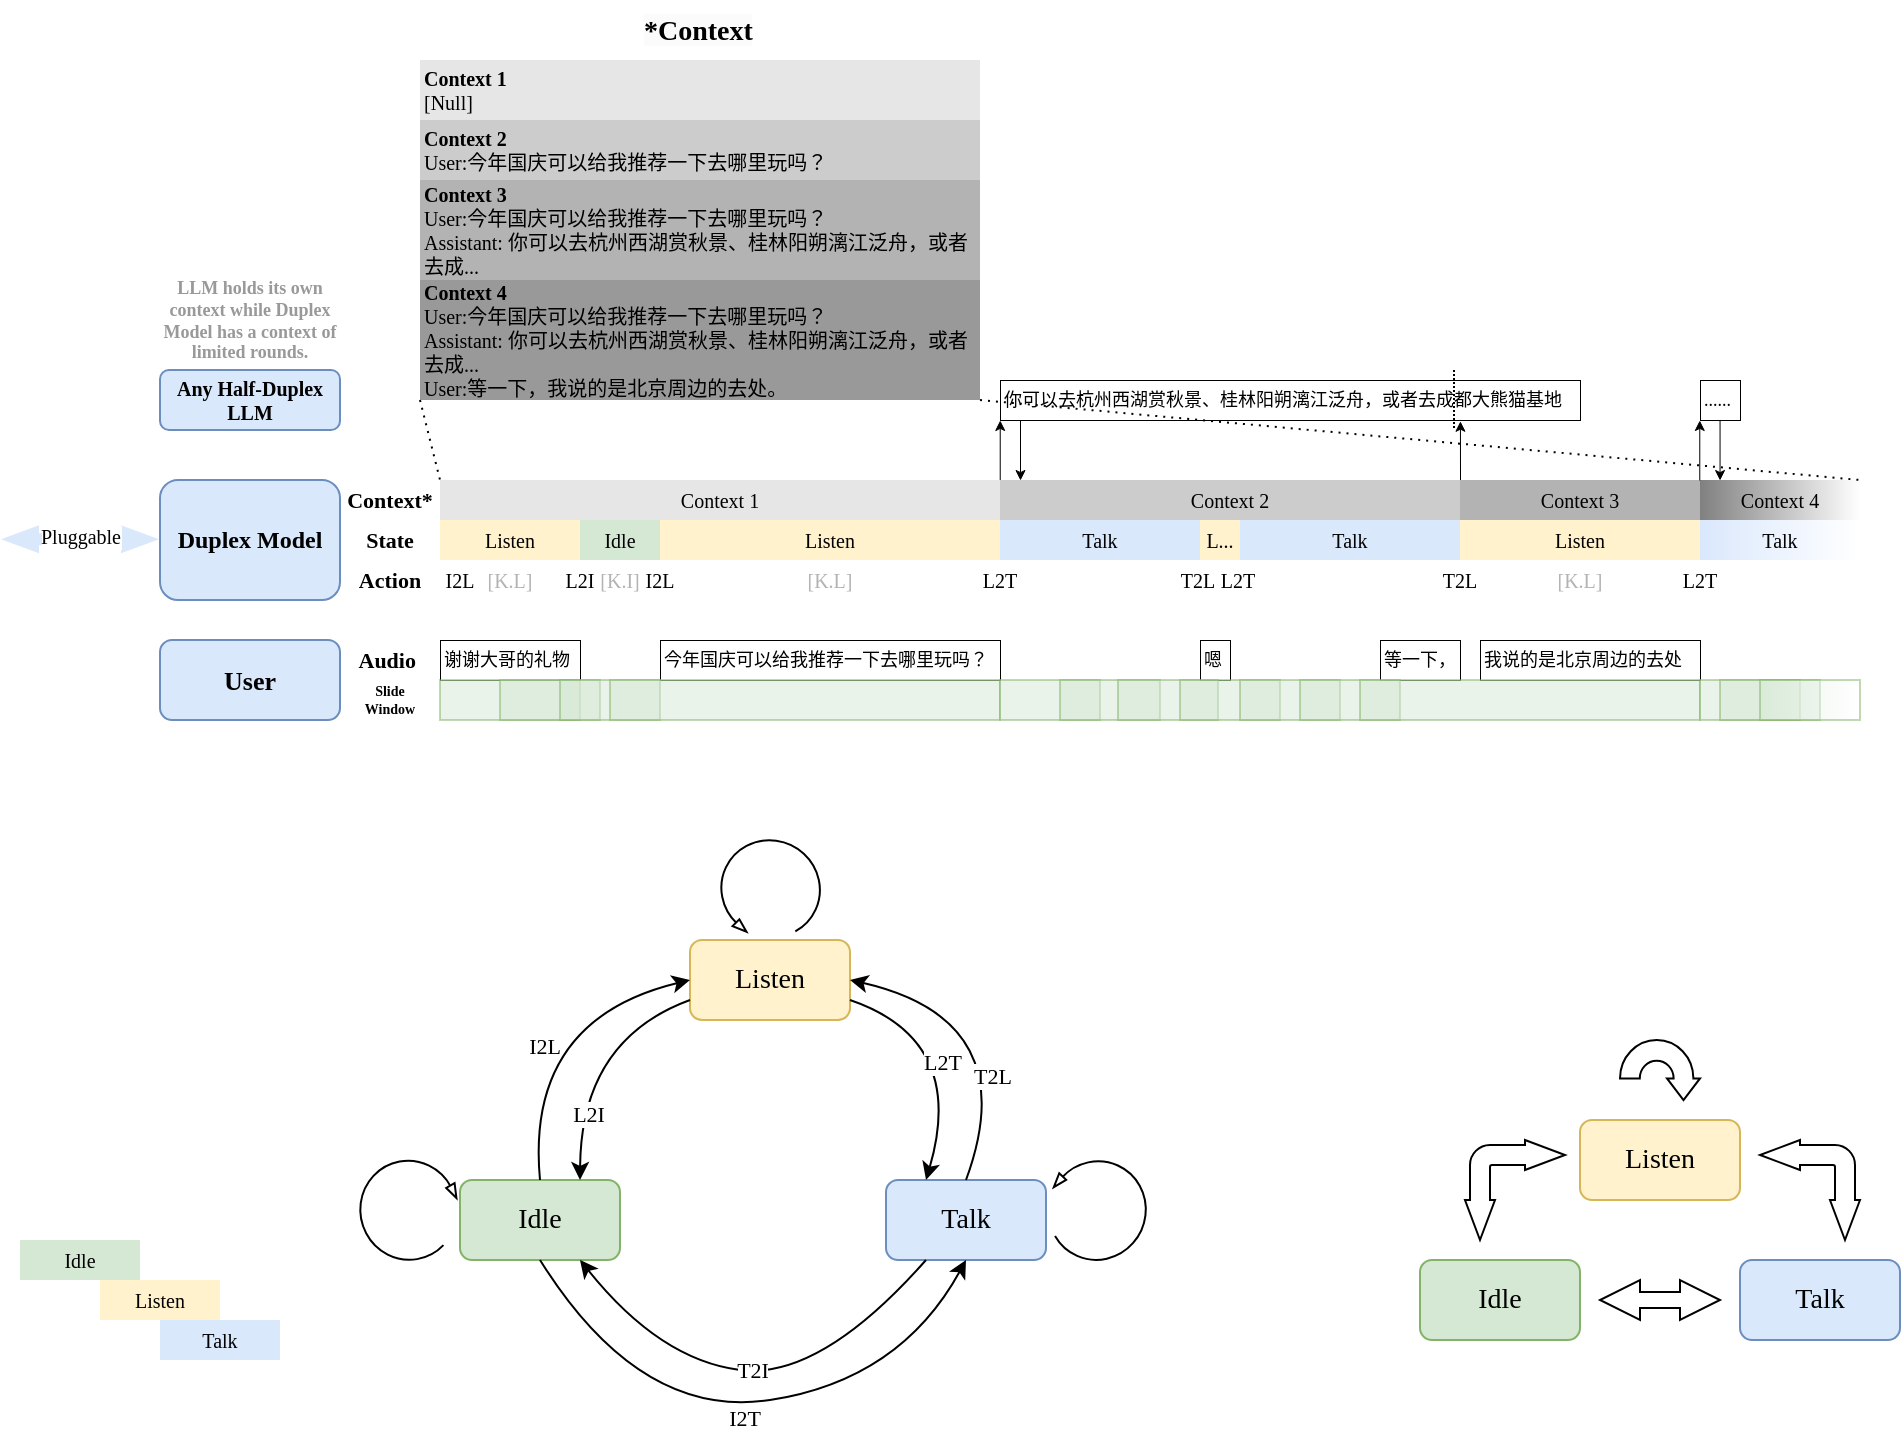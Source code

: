 <mxfile version="26.0.11">
  <diagram name="第 1 页" id="Wgpo2z5KQU_UvKr207dG">
    <mxGraphModel dx="1249" dy="901" grid="1" gridSize="10" guides="1" tooltips="1" connect="1" arrows="1" fold="1" page="1" pageScale="1" pageWidth="1169" pageHeight="827" math="0" shadow="0">
      <root>
        <mxCell id="0" />
        <mxCell id="1" parent="0" />
        <mxCell id="Il0opDdOFkqLLMlfTNy--44" value="" style="shape=flexArrow;endArrow=classic;startArrow=classic;html=1;rounded=0;fillColor=#dae8fc;strokeColor=none;align=center;arcSize=16;width=6;startWidth=7;endWidth=7;" parent="1" edge="1">
          <mxGeometry width="100" height="100" relative="1" as="geometry">
            <mxPoint y="349.68" as="sourcePoint" />
            <mxPoint x="80" y="349.68" as="targetPoint" />
          </mxGeometry>
        </mxCell>
        <mxCell id="Il0opDdOFkqLLMlfTNy--45" value="Pluggable" style="edgeLabel;html=1;align=center;verticalAlign=middle;resizable=0;points=[];fontSize=10;fontFamily=Times New Roman;spacing=0;" parent="Il0opDdOFkqLLMlfTNy--44" vertex="1" connectable="0">
          <mxGeometry relative="1" as="geometry">
            <mxPoint y="-2" as="offset" />
          </mxGeometry>
        </mxCell>
        <mxCell id="Il0opDdOFkqLLMlfTNy--1" value="&lt;font face=&quot;Times New Roman&quot;&gt;Any Half-Duplex LLM&lt;/font&gt;" style="rounded=1;whiteSpace=wrap;html=1;fontSize=10;fillColor=#dae8fc;strokeColor=#6c8ebf;fontStyle=1" parent="1" vertex="1">
          <mxGeometry x="80" y="265" width="90" height="30" as="geometry" />
        </mxCell>
        <mxCell id="Il0opDdOFkqLLMlfTNy--2" value="&lt;font face=&quot;Times New Roman&quot;&gt;Duplex Model&lt;/font&gt;" style="rounded=1;whiteSpace=wrap;html=1;fontSize=12;fillColor=#dae8fc;strokeColor=#6c8ebf;glass=0;shadow=0;comic=0;enumerate=0;fontStyle=1" parent="1" vertex="1">
          <mxGeometry x="80" y="320" width="90" height="60" as="geometry" />
        </mxCell>
        <mxCell id="Il0opDdOFkqLLMlfTNy--3" value="&lt;font face=&quot;Times New Roman&quot;&gt;User&lt;/font&gt;" style="rounded=1;whiteSpace=wrap;html=1;fontSize=13;fillColor=#dae8fc;strokeColor=#6c8ebf;fontStyle=1" parent="1" vertex="1">
          <mxGeometry x="80" y="400" width="90" height="40" as="geometry" />
        </mxCell>
        <mxCell id="Il0opDdOFkqLLMlfTNy--6" value="Idle" style="rounded=0;whiteSpace=wrap;html=1;strokeColor=none;fillColor=#d5e8d4;fontSize=10;fontFamily=Times New Roman;" parent="1" vertex="1">
          <mxGeometry x="290" y="340" width="40" height="20" as="geometry" />
        </mxCell>
        <mxCell id="Il0opDdOFkqLLMlfTNy--38" value="State" style="text;html=1;align=center;verticalAlign=middle;whiteSpace=wrap;rounded=0;fontSize=11;fontFamily=Times New Roman;fontStyle=1" parent="1" vertex="1">
          <mxGeometry x="180" y="340" width="30" height="20" as="geometry" />
        </mxCell>
        <mxCell id="Il0opDdOFkqLLMlfTNy--41" value="Idle" style="rounded=0;whiteSpace=wrap;html=1;strokeColor=none;fillColor=#d5e8d4;fontSize=10;fontFamily=Times New Roman;" parent="1" vertex="1">
          <mxGeometry x="10" y="700" width="60" height="20" as="geometry" />
        </mxCell>
        <mxCell id="Il0opDdOFkqLLMlfTNy--42" value="Listen" style="rounded=0;whiteSpace=wrap;html=1;strokeColor=none;fillColor=#fff2cc;fontSize=10;fontFamily=Times New Roman;" parent="1" vertex="1">
          <mxGeometry x="50" y="720" width="60" height="20" as="geometry" />
        </mxCell>
        <mxCell id="Il0opDdOFkqLLMlfTNy--43" value="Talk" style="rounded=0;whiteSpace=wrap;html=1;strokeColor=none;fillColor=#dae8fc;fontSize=10;fontFamily=Times New Roman;" parent="1" vertex="1">
          <mxGeometry x="80" y="740" width="60" height="20" as="geometry" />
        </mxCell>
        <mxCell id="Il0opDdOFkqLLMlfTNy--48" value="Context*" style="text;html=1;align=center;verticalAlign=middle;whiteSpace=wrap;rounded=0;fontSize=11;fontFamily=Times New Roman;fontStyle=1" parent="1" vertex="1">
          <mxGeometry x="170" y="320" width="50" height="20" as="geometry" />
        </mxCell>
        <mxCell id="0ZnC7ItmRe5CXQBOQ3J_-1" value="谢谢大哥的礼物" style="rounded=0;whiteSpace=wrap;html=1;fontSize=9;fontFamily=Times New Roman;align=left;strokeWidth=0.5;" vertex="1" parent="1">
          <mxGeometry x="220" y="400" width="70" height="20" as="geometry" />
        </mxCell>
        <mxCell id="0ZnC7ItmRe5CXQBOQ3J_-2" value="今年国庆可以给我推荐一下去哪里玩吗？" style="rounded=0;whiteSpace=wrap;html=1;fontSize=9;fontFamily=Times New Roman;align=left;strokeWidth=0.5;" vertex="1" parent="1">
          <mxGeometry x="330" y="400" width="170" height="20" as="geometry" />
        </mxCell>
        <mxCell id="0ZnC7ItmRe5CXQBOQ3J_-3" value="Listen" style="rounded=0;whiteSpace=wrap;html=1;strokeColor=none;fillColor=#fff2cc;fontSize=10;fontFamily=Times New Roman;" vertex="1" parent="1">
          <mxGeometry x="220" y="340" width="70" height="20" as="geometry" />
        </mxCell>
        <mxCell id="0ZnC7ItmRe5CXQBOQ3J_-5" value="Listen" style="rounded=0;whiteSpace=wrap;html=1;strokeColor=none;fillColor=#fff2cc;fontSize=10;fontFamily=Times New Roman;" vertex="1" parent="1">
          <mxGeometry x="330" y="340" width="170" height="20" as="geometry" />
        </mxCell>
        <mxCell id="0ZnC7ItmRe5CXQBOQ3J_-6" value="Talk" style="rounded=0;whiteSpace=wrap;html=1;strokeColor=none;fillColor=#dae8fc;fontSize=10;fontFamily=Times New Roman;" vertex="1" parent="1">
          <mxGeometry x="500" y="340" width="100" height="20" as="geometry" />
        </mxCell>
        <mxCell id="0ZnC7ItmRe5CXQBOQ3J_-7" value="" style="endArrow=classic;html=1;rounded=0;fontSize=9;strokeWidth=0.5;curved=0;endSize=4;startSize=4;" edge="1" parent="1">
          <mxGeometry width="50" height="50" relative="1" as="geometry">
            <mxPoint x="499.86" y="320" as="sourcePoint" />
            <mxPoint x="499.86" y="290" as="targetPoint" />
            <Array as="points" />
          </mxGeometry>
        </mxCell>
        <mxCell id="0ZnC7ItmRe5CXQBOQ3J_-8" value="嗯" style="rounded=0;whiteSpace=wrap;html=1;fontSize=9;fontFamily=Times New Roman;align=left;strokeWidth=0.5;" vertex="1" parent="1">
          <mxGeometry x="600" y="400" width="15" height="20" as="geometry" />
        </mxCell>
        <mxCell id="0ZnC7ItmRe5CXQBOQ3J_-9" value="L2I" style="text;html=1;align=center;verticalAlign=middle;whiteSpace=wrap;rounded=0;fontSize=10;fontFamily=Times New Roman;" vertex="1" parent="1">
          <mxGeometry x="280" y="360" width="20" height="20" as="geometry" />
        </mxCell>
        <mxCell id="0ZnC7ItmRe5CXQBOQ3J_-10" value="I2L" style="text;html=1;align=center;verticalAlign=middle;whiteSpace=wrap;rounded=0;fontSize=10;fontFamily=Times New Roman;" vertex="1" parent="1">
          <mxGeometry x="320" y="360" width="20" height="20" as="geometry" />
        </mxCell>
        <mxCell id="0ZnC7ItmRe5CXQBOQ3J_-11" value="L2T" style="text;html=1;align=center;verticalAlign=middle;whiteSpace=wrap;rounded=0;fontSize=10;fontFamily=Times New Roman;" vertex="1" parent="1">
          <mxGeometry x="490" y="360" width="20" height="20" as="geometry" />
        </mxCell>
        <mxCell id="0ZnC7ItmRe5CXQBOQ3J_-12" value="[K.L]" style="text;html=1;align=center;verticalAlign=middle;whiteSpace=wrap;rounded=0;fontSize=10;fontFamily=Times New Roman;fontColor=#B3B3B3;" vertex="1" parent="1">
          <mxGeometry x="245" y="360" width="20" height="20" as="geometry" />
        </mxCell>
        <mxCell id="0ZnC7ItmRe5CXQBOQ3J_-15" value="Action" style="text;html=1;align=center;verticalAlign=middle;whiteSpace=wrap;rounded=0;fontSize=11;fontFamily=Times New Roman;fontStyle=1" vertex="1" parent="1">
          <mxGeometry x="180" y="360" width="30" height="20" as="geometry" />
        </mxCell>
        <mxCell id="0ZnC7ItmRe5CXQBOQ3J_-17" value="[K.L]" style="text;html=1;align=center;verticalAlign=middle;whiteSpace=wrap;rounded=0;fontSize=10;fontFamily=Times New Roman;fontColor=#B3B3B3;" vertex="1" parent="1">
          <mxGeometry x="405" y="360" width="20" height="20" as="geometry" />
        </mxCell>
        <mxCell id="0ZnC7ItmRe5CXQBOQ3J_-19" value="[K.I]" style="text;html=1;align=center;verticalAlign=middle;whiteSpace=wrap;rounded=0;fontSize=10;fontFamily=Times New Roman;fontColor=#B3B3B3;" vertex="1" parent="1">
          <mxGeometry x="300" y="360" width="20" height="20" as="geometry" />
        </mxCell>
        <mxCell id="0ZnC7ItmRe5CXQBOQ3J_-25" value="你可以去杭州西湖赏秋景、桂林阳朔漓江泛舟，或者去成都大熊猫基地" style="rounded=0;whiteSpace=wrap;html=1;fontSize=9;fontFamily=Times New Roman;align=left;strokeWidth=0.5;" vertex="1" parent="1">
          <mxGeometry x="500" y="270" width="290" height="20" as="geometry" />
        </mxCell>
        <mxCell id="0ZnC7ItmRe5CXQBOQ3J_-26" value="我说的是北京周边的去处" style="rounded=0;whiteSpace=wrap;html=1;fontSize=9;fontFamily=Times New Roman;align=left;strokeWidth=0.5;" vertex="1" parent="1">
          <mxGeometry x="740" y="400" width="110" height="20" as="geometry" />
        </mxCell>
        <mxCell id="0ZnC7ItmRe5CXQBOQ3J_-27" value="等一下，" style="rounded=0;whiteSpace=wrap;html=1;fontSize=9;fontFamily=Times New Roman;align=left;strokeWidth=0.5;" vertex="1" parent="1">
          <mxGeometry x="690" y="400" width="40" height="20" as="geometry" />
        </mxCell>
        <mxCell id="0ZnC7ItmRe5CXQBOQ3J_-28" value="Listen" style="rounded=0;whiteSpace=wrap;html=1;strokeColor=none;fillColor=#fff2cc;fontSize=10;fontFamily=Times New Roman;" vertex="1" parent="1">
          <mxGeometry x="730" y="340" width="120" height="20" as="geometry" />
        </mxCell>
        <mxCell id="0ZnC7ItmRe5CXQBOQ3J_-29" value="" style="endArrow=classic;html=1;rounded=0;fontSize=9;strokeWidth=0.5;curved=0;endSize=4;startSize=4;entryX=0.793;entryY=1.019;entryDx=0;entryDy=0;entryPerimeter=0;" edge="1" parent="1" target="0ZnC7ItmRe5CXQBOQ3J_-25">
          <mxGeometry width="50" height="50" relative="1" as="geometry">
            <mxPoint x="730" y="320" as="sourcePoint" />
            <mxPoint x="730" y="300" as="targetPoint" />
            <Array as="points" />
          </mxGeometry>
        </mxCell>
        <mxCell id="0ZnC7ItmRe5CXQBOQ3J_-30" value="" style="shape=image;html=1;verticalAlign=top;verticalLabelPosition=bottom;labelBackgroundColor=#ffffff;imageAspect=0;aspect=fixed;image=https://cdn0.iconfinder.com/data/icons/phosphor-bold-vol-3-1/256/knife-duotone-128.png" vertex="1" parent="1">
          <mxGeometry x="720" y="250" width="20" height="20" as="geometry" />
        </mxCell>
        <mxCell id="0ZnC7ItmRe5CXQBOQ3J_-33" value="Context 1" style="rounded=0;whiteSpace=wrap;html=1;strokeColor=none;fillColor=#E6E6E6;fontSize=10;fontFamily=Times New Roman;" vertex="1" parent="1">
          <mxGeometry x="220" y="320" width="280" height="20" as="geometry" />
        </mxCell>
        <mxCell id="0ZnC7ItmRe5CXQBOQ3J_-34" value="Context 2" style="rounded=0;whiteSpace=wrap;html=1;strokeColor=none;fillColor=#CCCCCC;fontSize=10;fontFamily=Times New Roman;" vertex="1" parent="1">
          <mxGeometry x="500" y="320" width="230" height="20" as="geometry" />
        </mxCell>
        <mxCell id="0ZnC7ItmRe5CXQBOQ3J_-35" value="Context 3" style="rounded=0;whiteSpace=wrap;html=1;strokeColor=none;fillColor=#B3B3B3;fontSize=10;fontFamily=Times New Roman;" vertex="1" parent="1">
          <mxGeometry x="730" y="320" width="120" height="20" as="geometry" />
        </mxCell>
        <mxCell id="0ZnC7ItmRe5CXQBOQ3J_-36" value="Context 4" style="rounded=0;whiteSpace=wrap;html=1;strokeColor=none;fillColor=#808080;fontSize=10;fontFamily=Times New Roman;gradientColor=#FFFFFF;gradientDirection=east;" vertex="1" parent="1">
          <mxGeometry x="850" y="320" width="80" height="20" as="geometry" />
        </mxCell>
        <mxCell id="0ZnC7ItmRe5CXQBOQ3J_-37" value="T2L" style="text;html=1;align=center;verticalAlign=middle;whiteSpace=wrap;rounded=0;fontSize=10;fontFamily=Times New Roman;" vertex="1" parent="1">
          <mxGeometry x="720" y="360" width="20" height="20" as="geometry" />
        </mxCell>
        <mxCell id="0ZnC7ItmRe5CXQBOQ3J_-38" value="[K.L]" style="text;html=1;align=center;verticalAlign=middle;whiteSpace=wrap;rounded=0;fontSize=10;fontFamily=Times New Roman;fontColor=#B3B3B3;" vertex="1" parent="1">
          <mxGeometry x="780" y="360" width="20" height="20" as="geometry" />
        </mxCell>
        <mxCell id="0ZnC7ItmRe5CXQBOQ3J_-40" value="I2L" style="text;html=1;align=center;verticalAlign=middle;whiteSpace=wrap;rounded=0;fontSize=10;fontFamily=Times New Roman;" vertex="1" parent="1">
          <mxGeometry x="220" y="360" width="20" height="20" as="geometry" />
        </mxCell>
        <mxCell id="0ZnC7ItmRe5CXQBOQ3J_-44" value="......" style="rounded=0;whiteSpace=wrap;html=1;fontSize=9;fontFamily=Times New Roman;align=left;strokeWidth=0.5;" vertex="1" parent="1">
          <mxGeometry x="850" y="270" width="20" height="20" as="geometry" />
        </mxCell>
        <mxCell id="0ZnC7ItmRe5CXQBOQ3J_-45" value="Talk" style="rounded=0;whiteSpace=wrap;html=1;strokeColor=none;fillColor=#dae8fc;fontSize=10;fontFamily=Times New Roman;gradientColor=#FFFFFF;gradientDirection=east;" vertex="1" parent="1">
          <mxGeometry x="850" y="340" width="80" height="20" as="geometry" />
        </mxCell>
        <mxCell id="0ZnC7ItmRe5CXQBOQ3J_-46" value="L2T" style="text;html=1;align=center;verticalAlign=middle;whiteSpace=wrap;rounded=0;fontSize=10;fontFamily=Times New Roman;" vertex="1" parent="1">
          <mxGeometry x="840" y="360" width="20" height="20" as="geometry" />
        </mxCell>
        <mxCell id="0ZnC7ItmRe5CXQBOQ3J_-54" value="" style="group" vertex="1" connectable="0" parent="1">
          <mxGeometry x="210" y="80" width="280" height="200" as="geometry" />
        </mxCell>
        <mxCell id="0ZnC7ItmRe5CXQBOQ3J_-49" value="&lt;div style=&quot;text-align: center;&quot;&gt;&lt;b style=&quot;background-color: transparent; color: light-dark(rgb(0, 0, 0), rgb(255, 255, 255));&quot;&gt;Context 1&lt;/b&gt;&lt;/div&gt;&lt;div&gt;[Null]&lt;/div&gt;" style="rounded=0;whiteSpace=wrap;html=1;strokeColor=none;fillColor=#E6E6E6;fontSize=10;fontFamily=Times New Roman;align=left;verticalAlign=middle;" vertex="1" parent="0ZnC7ItmRe5CXQBOQ3J_-54">
          <mxGeometry y="30" width="280" height="30" as="geometry" />
        </mxCell>
        <mxCell id="0ZnC7ItmRe5CXQBOQ3J_-50" value="&lt;div style=&quot;&quot;&gt;&lt;b style=&quot;background-color: transparent; color: light-dark(rgb(0, 0, 0), rgb(255, 255, 255));&quot;&gt;Context 2&lt;/b&gt;&lt;/div&gt;&lt;div style=&quot;&quot;&gt;&lt;span style=&quot;background-color: transparent; color: light-dark(rgb(0, 0, 0), rgb(255, 255, 255));&quot;&gt;User:今年国庆可以给我推荐一下去哪里玩吗？&lt;/span&gt;&lt;/div&gt;" style="rounded=0;whiteSpace=wrap;html=1;strokeColor=none;fillColor=#CCCCCC;fontSize=10;fontFamily=Times New Roman;verticalAlign=middle;align=left;" vertex="1" parent="0ZnC7ItmRe5CXQBOQ3J_-54">
          <mxGeometry y="60" width="280" height="30" as="geometry" />
        </mxCell>
        <mxCell id="0ZnC7ItmRe5CXQBOQ3J_-51" value="&lt;div style=&quot;&quot;&gt;&lt;span style=&quot;background-color: transparent; color: light-dark(rgb(0, 0, 0), rgb(255, 255, 255));&quot;&gt;&lt;b&gt;Context 3&lt;/b&gt;&lt;/span&gt;&lt;/div&gt;&lt;div&gt;&lt;div style=&quot;&quot;&gt;&lt;span style=&quot;background-color: transparent; color: light-dark(rgb(0, 0, 0), rgb(255, 255, 255));&quot;&gt;User:今年国庆可以给我推荐一下去哪里玩吗？&lt;/span&gt;&lt;/div&gt;&lt;font&gt;&lt;span style=&quot;&quot;&gt;Assistant: 你可以去杭州西湖赏秋景、桂林阳朔漓江泛舟，或者去成...&lt;/span&gt;&lt;/font&gt;&lt;/div&gt;" style="rounded=0;whiteSpace=wrap;html=1;strokeColor=none;fillColor=#B3B3B3;fontSize=10;fontFamily=Times New Roman;verticalAlign=middle;align=left;" vertex="1" parent="0ZnC7ItmRe5CXQBOQ3J_-54">
          <mxGeometry y="90" width="280" height="50" as="geometry" />
        </mxCell>
        <mxCell id="0ZnC7ItmRe5CXQBOQ3J_-52" value="&lt;div style=&quot;&quot;&gt;&lt;span style=&quot;background-color: transparent; color: light-dark(rgb(0, 0, 0), rgb(255, 255, 255));&quot;&gt;&lt;b&gt;Context 4&lt;/b&gt;&lt;/span&gt;&lt;/div&gt;&lt;div&gt;&lt;font&gt;&lt;span style=&quot;&quot;&gt;User:今年国庆可以给我推荐一下去哪里玩吗？&lt;/span&gt;&lt;br style=&quot;&quot;&gt;&lt;span style=&quot;&quot;&gt;Assistant: 你可以去杭州西湖赏秋景、桂林阳朔漓江泛舟，或者去成...&lt;br&gt;&lt;/span&gt;&lt;font&gt;User:等一下，我说的是北京周边的去处。&lt;/font&gt;&lt;span style=&quot;&quot;&gt;&lt;/span&gt;&lt;/font&gt;&lt;/div&gt;" style="rounded=0;whiteSpace=wrap;html=1;strokeColor=none;fillColor=#999999;fontSize=10;fontFamily=Times New Roman;verticalAlign=middle;align=left;" vertex="1" parent="0ZnC7ItmRe5CXQBOQ3J_-54">
          <mxGeometry y="140" width="280" height="60" as="geometry" />
        </mxCell>
        <mxCell id="0ZnC7ItmRe5CXQBOQ3J_-53" value="&lt;b style=&quot;forced-color-adjust: none; color: rgb(0, 0, 0); font-family: Helvetica; font-size: 14px; font-style: normal; font-variant-ligatures: normal; font-variant-caps: normal; letter-spacing: normal; orphans: 2; text-align: center; text-indent: 0px; text-transform: none; widows: 2; word-spacing: 0px; -webkit-text-stroke-width: 0px; white-space: normal; background-color: rgb(251, 251, 251); text-decoration-thickness: initial; text-decoration-style: initial; text-decoration-color: initial;&quot;&gt;&lt;font face=&quot;Times New Roman&quot; style=&quot;forced-color-adjust: none;&quot;&gt;*Context&lt;/font&gt;&lt;/b&gt;" style="text;whiteSpace=wrap;html=1;" vertex="1" parent="0ZnC7ItmRe5CXQBOQ3J_-54">
          <mxGeometry x="110" width="60" height="30" as="geometry" />
        </mxCell>
        <mxCell id="0ZnC7ItmRe5CXQBOQ3J_-55" value="" style="endArrow=classic;html=1;rounded=0;fontSize=9;strokeWidth=0.5;curved=0;endSize=4;startSize=4;" edge="1" parent="1">
          <mxGeometry width="50" height="50" relative="1" as="geometry">
            <mxPoint x="510" y="290" as="sourcePoint" />
            <mxPoint x="510" y="320" as="targetPoint" />
            <Array as="points" />
          </mxGeometry>
        </mxCell>
        <mxCell id="0ZnC7ItmRe5CXQBOQ3J_-56" value="" style="endArrow=classic;html=1;rounded=0;fontSize=9;strokeWidth=0.5;curved=0;endSize=4;startSize=4;" edge="1" parent="1">
          <mxGeometry width="50" height="50" relative="1" as="geometry">
            <mxPoint x="849.64" y="320" as="sourcePoint" />
            <mxPoint x="849.64" y="290" as="targetPoint" />
            <Array as="points" />
          </mxGeometry>
        </mxCell>
        <mxCell id="0ZnC7ItmRe5CXQBOQ3J_-57" value="" style="endArrow=classic;html=1;rounded=0;fontSize=9;strokeWidth=0.5;curved=0;endSize=4;startSize=4;" edge="1" parent="1">
          <mxGeometry width="50" height="50" relative="1" as="geometry">
            <mxPoint x="859.78" y="290" as="sourcePoint" />
            <mxPoint x="859.78" y="320" as="targetPoint" />
            <Array as="points" />
          </mxGeometry>
        </mxCell>
        <mxCell id="0ZnC7ItmRe5CXQBOQ3J_-59" value="Listen" style="rounded=1;whiteSpace=wrap;html=1;fillColor=#fff2cc;strokeColor=#d6b656;fontSize=14;fontFamily=Times New Roman;" vertex="1" parent="1">
          <mxGeometry x="345" y="550" width="80" height="40" as="geometry" />
        </mxCell>
        <mxCell id="0ZnC7ItmRe5CXQBOQ3J_-60" value="Idle" style="rounded=1;whiteSpace=wrap;html=1;fillColor=#d5e8d4;strokeColor=#82b366;fontSize=14;fontFamily=Times New Roman;" vertex="1" parent="1">
          <mxGeometry x="230" y="670" width="80" height="40" as="geometry" />
        </mxCell>
        <mxCell id="0ZnC7ItmRe5CXQBOQ3J_-61" value="Talk" style="rounded=1;whiteSpace=wrap;html=1;fillColor=#dae8fc;strokeColor=#6c8ebf;fontSize=14;fontFamily=Times New Roman;" vertex="1" parent="1">
          <mxGeometry x="443" y="670" width="80" height="40" as="geometry" />
        </mxCell>
        <mxCell id="0ZnC7ItmRe5CXQBOQ3J_-62" value="" style="curved=1;endArrow=classic;html=1;rounded=0;exitX=0.5;exitY=0;exitDx=0;exitDy=0;entryX=0;entryY=0.5;entryDx=0;entryDy=0;" edge="1" parent="1" source="0ZnC7ItmRe5CXQBOQ3J_-60" target="0ZnC7ItmRe5CXQBOQ3J_-59">
          <mxGeometry width="50" height="50" relative="1" as="geometry">
            <mxPoint x="245" y="640" as="sourcePoint" />
            <mxPoint x="305" y="570" as="targetPoint" />
            <Array as="points">
              <mxPoint x="262.5" y="590" />
            </Array>
          </mxGeometry>
        </mxCell>
        <mxCell id="0ZnC7ItmRe5CXQBOQ3J_-68" value="I2L" style="edgeLabel;html=1;align=center;verticalAlign=middle;resizable=0;points=[];fontFamily=Times New Roman;" vertex="1" connectable="0" parent="0ZnC7ItmRe5CXQBOQ3J_-62">
          <mxGeometry x="-0.197" y="-8" relative="1" as="geometry">
            <mxPoint as="offset" />
          </mxGeometry>
        </mxCell>
        <mxCell id="0ZnC7ItmRe5CXQBOQ3J_-63" value="" style="curved=1;endArrow=classic;html=1;rounded=0;exitX=0.5;exitY=0;exitDx=0;exitDy=0;entryX=1;entryY=0.5;entryDx=0;entryDy=0;" edge="1" parent="1" source="0ZnC7ItmRe5CXQBOQ3J_-61" target="0ZnC7ItmRe5CXQBOQ3J_-59">
          <mxGeometry width="50" height="50" relative="1" as="geometry">
            <mxPoint x="435" y="590" as="sourcePoint" />
            <mxPoint x="405" y="570" as="targetPoint" />
            <Array as="points">
              <mxPoint x="512.5" y="590" />
            </Array>
          </mxGeometry>
        </mxCell>
        <mxCell id="0ZnC7ItmRe5CXQBOQ3J_-71" value="T2L" style="edgeLabel;html=1;align=center;verticalAlign=middle;resizable=0;points=[];fontFamily=Times New Roman;" vertex="1" connectable="0" parent="0ZnC7ItmRe5CXQBOQ3J_-63">
          <mxGeometry x="-0.386" y="6" relative="1" as="geometry">
            <mxPoint as="offset" />
          </mxGeometry>
        </mxCell>
        <mxCell id="0ZnC7ItmRe5CXQBOQ3J_-64" value="" style="curved=1;endArrow=classic;html=1;rounded=0;exitX=0;exitY=0.75;exitDx=0;exitDy=0;flowAnimation=0;entryX=0.75;entryY=0;entryDx=0;entryDy=0;" edge="1" parent="1" source="0ZnC7ItmRe5CXQBOQ3J_-59" target="0ZnC7ItmRe5CXQBOQ3J_-60">
          <mxGeometry width="50" height="50" relative="1" as="geometry">
            <mxPoint x="335" y="580" as="sourcePoint" />
            <mxPoint x="275" y="670" as="targetPoint" />
            <Array as="points">
              <mxPoint x="290.5" y="600" />
            </Array>
          </mxGeometry>
        </mxCell>
        <mxCell id="0ZnC7ItmRe5CXQBOQ3J_-69" value="L2I" style="edgeLabel;html=1;align=center;verticalAlign=middle;resizable=0;points=[];fontFamily=Times New Roman;" vertex="1" connectable="0" parent="0ZnC7ItmRe5CXQBOQ3J_-64">
          <mxGeometry x="0.475" y="4" relative="1" as="geometry">
            <mxPoint as="offset" />
          </mxGeometry>
        </mxCell>
        <mxCell id="0ZnC7ItmRe5CXQBOQ3J_-65" value="" style="curved=1;endArrow=classic;html=1;rounded=0;entryX=0.25;entryY=0;entryDx=0;entryDy=0;exitX=1;exitY=0.75;exitDx=0;exitDy=0;" edge="1" parent="1" source="0ZnC7ItmRe5CXQBOQ3J_-59" target="0ZnC7ItmRe5CXQBOQ3J_-61">
          <mxGeometry width="50" height="50" relative="1" as="geometry">
            <mxPoint x="405" y="580" as="sourcePoint" />
            <mxPoint x="480" y="680" as="targetPoint" />
            <Array as="points">
              <mxPoint x="483.5" y="600" />
            </Array>
          </mxGeometry>
        </mxCell>
        <mxCell id="0ZnC7ItmRe5CXQBOQ3J_-70" value="L2T" style="edgeLabel;html=1;align=center;verticalAlign=middle;resizable=0;points=[];fontFamily=Times New Roman;" vertex="1" connectable="0" parent="0ZnC7ItmRe5CXQBOQ3J_-65">
          <mxGeometry x="0.123" y="-9" relative="1" as="geometry">
            <mxPoint as="offset" />
          </mxGeometry>
        </mxCell>
        <mxCell id="0ZnC7ItmRe5CXQBOQ3J_-66" value="" style="curved=1;endArrow=classic;html=1;rounded=0;entryX=0.5;entryY=1;entryDx=0;entryDy=0;exitX=0.5;exitY=1;exitDx=0;exitDy=0;" edge="1" parent="1" source="0ZnC7ItmRe5CXQBOQ3J_-60" target="0ZnC7ItmRe5CXQBOQ3J_-61">
          <mxGeometry width="50" height="50" relative="1" as="geometry">
            <mxPoint x="295" y="780" as="sourcePoint" />
            <mxPoint x="345" y="730" as="targetPoint" />
            <Array as="points">
              <mxPoint x="320" y="790" />
              <mxPoint x="450" y="770" />
            </Array>
          </mxGeometry>
        </mxCell>
        <mxCell id="0ZnC7ItmRe5CXQBOQ3J_-73" value="I2T" style="edgeLabel;html=1;align=center;verticalAlign=middle;resizable=0;points=[];fontFamily=Times New Roman;" vertex="1" connectable="0" parent="0ZnC7ItmRe5CXQBOQ3J_-66">
          <mxGeometry x="-0.167" y="2" relative="1" as="geometry">
            <mxPoint x="24" y="5" as="offset" />
          </mxGeometry>
        </mxCell>
        <mxCell id="0ZnC7ItmRe5CXQBOQ3J_-67" value="" style="curved=1;endArrow=classic;html=1;rounded=0;entryX=0.75;entryY=1;entryDx=0;entryDy=0;exitX=0.25;exitY=1;exitDx=0;exitDy=0;" edge="1" parent="1" source="0ZnC7ItmRe5CXQBOQ3J_-61" target="0ZnC7ItmRe5CXQBOQ3J_-60">
          <mxGeometry width="50" height="50" relative="1" as="geometry">
            <mxPoint x="500" y="720" as="sourcePoint" />
            <mxPoint x="260" y="720" as="targetPoint" />
            <Array as="points">
              <mxPoint x="410" y="770" />
              <mxPoint x="330" y="760" />
            </Array>
          </mxGeometry>
        </mxCell>
        <mxCell id="0ZnC7ItmRe5CXQBOQ3J_-72" value="T2I" style="edgeLabel;html=1;align=center;verticalAlign=middle;resizable=0;points=[];fontFamily=Times New Roman;" vertex="1" connectable="0" parent="0ZnC7ItmRe5CXQBOQ3J_-67">
          <mxGeometry x="0.022" y="-1" relative="1" as="geometry">
            <mxPoint as="offset" />
          </mxGeometry>
        </mxCell>
        <mxCell id="0ZnC7ItmRe5CXQBOQ3J_-81" value="Listen" style="rounded=1;whiteSpace=wrap;html=1;fillColor=#fff2cc;strokeColor=#d6b656;fontSize=14;fontFamily=Times New Roman;" vertex="1" parent="1">
          <mxGeometry x="790" y="640" width="80" height="40" as="geometry" />
        </mxCell>
        <mxCell id="0ZnC7ItmRe5CXQBOQ3J_-82" value="Idle" style="rounded=1;whiteSpace=wrap;html=1;fillColor=#d5e8d4;strokeColor=#82b366;fontSize=14;fontFamily=Times New Roman;" vertex="1" parent="1">
          <mxGeometry x="710" y="710" width="80" height="40" as="geometry" />
        </mxCell>
        <mxCell id="0ZnC7ItmRe5CXQBOQ3J_-83" value="Talk" style="rounded=1;whiteSpace=wrap;html=1;fillColor=#dae8fc;strokeColor=#6c8ebf;fontSize=14;fontFamily=Times New Roman;" vertex="1" parent="1">
          <mxGeometry x="870" y="710" width="80" height="40" as="geometry" />
        </mxCell>
        <mxCell id="0ZnC7ItmRe5CXQBOQ3J_-99" value="" style="html=1;shadow=0;dashed=0;align=center;verticalAlign=middle;shape=mxgraph.arrows2.bendDoubleArrow;dy=5;dx=20;arrowHead=15;rounded=1;" vertex="1" parent="1">
          <mxGeometry x="732.5" y="650" width="50" height="50" as="geometry" />
        </mxCell>
        <mxCell id="0ZnC7ItmRe5CXQBOQ3J_-101" value="" style="html=1;shadow=0;dashed=0;align=center;verticalAlign=middle;shape=mxgraph.arrows2.bendDoubleArrow;dy=5;dx=20;arrowHead=15;rounded=1;direction=south;" vertex="1" parent="1">
          <mxGeometry x="880" y="650" width="50" height="50" as="geometry" />
        </mxCell>
        <mxCell id="0ZnC7ItmRe5CXQBOQ3J_-102" value="" style="html=1;shadow=0;dashed=0;align=center;verticalAlign=middle;shape=mxgraph.arrows2.twoWayArrow;dy=0.6;dx=20;" vertex="1" parent="1">
          <mxGeometry x="800" y="720" width="60" height="20" as="geometry" />
        </mxCell>
        <mxCell id="0ZnC7ItmRe5CXQBOQ3J_-105" value="" style="shape=mxgraph.arrows.circular_arrow;html=1;verticalLabelPosition=bottom;verticalAlign=top;strokeWidth=1;strokeColor=#000000;" vertex="1" parent="1">
          <mxGeometry x="810" y="600" width="40" height="30" as="geometry" />
        </mxCell>
        <mxCell id="0ZnC7ItmRe5CXQBOQ3J_-107" value="Audio&amp;nbsp;" style="text;html=1;align=center;verticalAlign=middle;whiteSpace=wrap;rounded=0;fontSize=11;fontFamily=Times New Roman;fontStyle=1" vertex="1" parent="1">
          <mxGeometry x="180" y="400" width="30" height="20" as="geometry" />
        </mxCell>
        <mxCell id="0ZnC7ItmRe5CXQBOQ3J_-108" value="Slide Window" style="text;html=1;align=center;verticalAlign=middle;whiteSpace=wrap;rounded=0;fontSize=7;fontFamily=Times New Roman;fontStyle=1" vertex="1" parent="1">
          <mxGeometry x="180" y="420" width="30" height="20" as="geometry" />
        </mxCell>
        <mxCell id="0ZnC7ItmRe5CXQBOQ3J_-110" value="" style="rounded=0;whiteSpace=wrap;html=1;fillColor=#d5e8d4;strokeColor=#82b366;opacity=50;" vertex="1" parent="1">
          <mxGeometry x="220" y="420" width="70" height="20" as="geometry" />
        </mxCell>
        <mxCell id="0ZnC7ItmRe5CXQBOQ3J_-111" value="" style="rounded=0;whiteSpace=wrap;html=1;fillColor=#d5e8d4;strokeColor=#82b366;opacity=50;" vertex="1" parent="1">
          <mxGeometry x="250" y="420" width="50" height="20" as="geometry" />
        </mxCell>
        <mxCell id="0ZnC7ItmRe5CXQBOQ3J_-115" value="" style="rounded=0;whiteSpace=wrap;html=1;fillColor=#d5e8d4;strokeColor=#82b366;opacity=50;" vertex="1" parent="1">
          <mxGeometry x="280" y="420" width="50" height="20" as="geometry" />
        </mxCell>
        <mxCell id="0ZnC7ItmRe5CXQBOQ3J_-116" value="" style="rounded=0;whiteSpace=wrap;html=1;fillColor=#d5e8d4;strokeColor=#82b366;opacity=50;" vertex="1" parent="1">
          <mxGeometry x="305" y="420" width="195" height="20" as="geometry" />
        </mxCell>
        <mxCell id="0ZnC7ItmRe5CXQBOQ3J_-118" value="" style="rounded=0;whiteSpace=wrap;html=1;fillColor=#d5e8d4;strokeColor=#82b366;opacity=50;" vertex="1" parent="1">
          <mxGeometry x="500" y="420" width="50" height="20" as="geometry" />
        </mxCell>
        <mxCell id="0ZnC7ItmRe5CXQBOQ3J_-119" value="" style="rounded=0;whiteSpace=wrap;html=1;fillColor=#d5e8d4;strokeColor=#82b366;opacity=50;" vertex="1" parent="1">
          <mxGeometry x="530" y="420" width="50" height="20" as="geometry" />
        </mxCell>
        <mxCell id="0ZnC7ItmRe5CXQBOQ3J_-120" value="" style="rounded=0;whiteSpace=wrap;html=1;fillColor=#d5e8d4;strokeColor=#82b366;opacity=50;" vertex="1" parent="1">
          <mxGeometry x="559" y="420" width="50" height="20" as="geometry" />
        </mxCell>
        <mxCell id="0ZnC7ItmRe5CXQBOQ3J_-121" value="" style="rounded=0;whiteSpace=wrap;html=1;fillColor=#d5e8d4;strokeColor=#82b366;opacity=50;" vertex="1" parent="1">
          <mxGeometry x="590" y="420" width="50" height="20" as="geometry" />
        </mxCell>
        <mxCell id="0ZnC7ItmRe5CXQBOQ3J_-122" value="" style="rounded=0;whiteSpace=wrap;html=1;fillColor=#d5e8d4;strokeColor=#82b366;opacity=50;" vertex="1" parent="1">
          <mxGeometry x="620" y="420" width="50" height="20" as="geometry" />
        </mxCell>
        <mxCell id="0ZnC7ItmRe5CXQBOQ3J_-123" value="" style="rounded=0;whiteSpace=wrap;html=1;fillColor=#d5e8d4;strokeColor=#82b366;opacity=50;" vertex="1" parent="1">
          <mxGeometry x="650" y="420" width="50" height="20" as="geometry" />
        </mxCell>
        <mxCell id="0ZnC7ItmRe5CXQBOQ3J_-124" value="" style="rounded=0;whiteSpace=wrap;html=1;fillColor=#d5e8d4;strokeColor=#82b366;opacity=50;" vertex="1" parent="1">
          <mxGeometry x="680" y="420" width="170" height="20" as="geometry" />
        </mxCell>
        <mxCell id="0ZnC7ItmRe5CXQBOQ3J_-125" value="" style="rounded=0;whiteSpace=wrap;html=1;fillColor=#d5e8d4;strokeColor=#82b366;opacity=50;" vertex="1" parent="1">
          <mxGeometry x="850" y="420" width="50" height="20" as="geometry" />
        </mxCell>
        <mxCell id="0ZnC7ItmRe5CXQBOQ3J_-126" value="" style="rounded=0;whiteSpace=wrap;html=1;fillColor=#d5e8d4;strokeColor=#82b366;opacity=50;" vertex="1" parent="1">
          <mxGeometry x="860" y="420" width="50" height="20" as="geometry" />
        </mxCell>
        <mxCell id="0ZnC7ItmRe5CXQBOQ3J_-127" value="" style="rounded=0;whiteSpace=wrap;html=1;fillColor=#d5e8d4;strokeColor=#82b366;opacity=50;gradientDirection=east;gradientColor=#FFFFFF;" vertex="1" parent="1">
          <mxGeometry x="880" y="420" width="50" height="20" as="geometry" />
        </mxCell>
        <mxCell id="0ZnC7ItmRe5CXQBOQ3J_-128" value="" style="verticalLabelPosition=bottom;html=1;verticalAlign=top;strokeWidth=1;shape=mxgraph.lean_mapping.physical_pull;pointerEvents=1;rotation=120;" vertex="1" parent="1">
          <mxGeometry x="360" y="500" width="50" height="50" as="geometry" />
        </mxCell>
        <mxCell id="0ZnC7ItmRe5CXQBOQ3J_-129" value="" style="verticalLabelPosition=bottom;html=1;verticalAlign=top;strokeWidth=1;shape=mxgraph.lean_mapping.physical_pull;pointerEvents=1;rotation=-151;" vertex="1" parent="1">
          <mxGeometry x="523" y="660" width="50" height="50" as="geometry" />
        </mxCell>
        <mxCell id="0ZnC7ItmRe5CXQBOQ3J_-130" value="" style="verticalLabelPosition=bottom;html=1;verticalAlign=top;strokeWidth=1;shape=mxgraph.lean_mapping.physical_pull;pointerEvents=1;rotation=-195;flipH=1;" vertex="1" parent="1">
          <mxGeometry x="180" y="660" width="50" height="50" as="geometry" />
        </mxCell>
        <mxCell id="0ZnC7ItmRe5CXQBOQ3J_-131" value="LLM holds its own context while Duplex Model has a context of limited rounds." style="text;html=1;align=center;verticalAlign=middle;whiteSpace=wrap;rounded=0;fontSize=9;fontFamily=Times New Roman;fontStyle=1;fontColor=#999999;" vertex="1" parent="1">
          <mxGeometry x="80" y="220" width="90" height="40" as="geometry" />
        </mxCell>
        <mxCell id="0ZnC7ItmRe5CXQBOQ3J_-132" value="" style="endArrow=none;dashed=1;html=1;dashPattern=1 3;strokeWidth=1;rounded=0;exitX=0;exitY=1;exitDx=0;exitDy=0;entryX=0;entryY=0;entryDx=0;entryDy=0;" edge="1" parent="1" source="0ZnC7ItmRe5CXQBOQ3J_-52" target="0ZnC7ItmRe5CXQBOQ3J_-33">
          <mxGeometry width="50" height="50" relative="1" as="geometry">
            <mxPoint x="880" y="370" as="sourcePoint" />
            <mxPoint x="940" y="320" as="targetPoint" />
          </mxGeometry>
        </mxCell>
        <mxCell id="0ZnC7ItmRe5CXQBOQ3J_-133" value="" style="endArrow=none;dashed=1;html=1;dashPattern=1 3;strokeWidth=1;rounded=0;exitX=1;exitY=1;exitDx=0;exitDy=0;entryX=1;entryY=0;entryDx=0;entryDy=0;" edge="1" parent="1" source="0ZnC7ItmRe5CXQBOQ3J_-52" target="0ZnC7ItmRe5CXQBOQ3J_-36">
          <mxGeometry width="50" height="50" relative="1" as="geometry">
            <mxPoint x="940" y="280" as="sourcePoint" />
            <mxPoint x="1050" y="380" as="targetPoint" />
          </mxGeometry>
        </mxCell>
        <mxCell id="0ZnC7ItmRe5CXQBOQ3J_-134" value="" style="endArrow=none;dashed=1;html=1;dashPattern=1 1;strokeWidth=1;rounded=0;curved=0;" edge="1" parent="1">
          <mxGeometry width="50" height="50" relative="1" as="geometry">
            <mxPoint x="727" y="265" as="sourcePoint" />
            <mxPoint x="727" y="295" as="targetPoint" />
          </mxGeometry>
        </mxCell>
        <mxCell id="0ZnC7ItmRe5CXQBOQ3J_-135" value="L..." style="rounded=0;whiteSpace=wrap;html=1;strokeColor=none;fillColor=#fff2cc;fontSize=10;fontFamily=Times New Roman;" vertex="1" parent="1">
          <mxGeometry x="600" y="340" width="20" height="20" as="geometry" />
        </mxCell>
        <mxCell id="0ZnC7ItmRe5CXQBOQ3J_-136" value="Talk" style="rounded=0;whiteSpace=wrap;html=1;strokeColor=none;fillColor=#dae8fc;fontSize=10;fontFamily=Times New Roman;" vertex="1" parent="1">
          <mxGeometry x="620" y="340" width="110" height="20" as="geometry" />
        </mxCell>
        <mxCell id="0ZnC7ItmRe5CXQBOQ3J_-137" value="T2L" style="text;html=1;align=center;verticalAlign=middle;whiteSpace=wrap;rounded=0;fontSize=10;fontFamily=Times New Roman;" vertex="1" parent="1">
          <mxGeometry x="589" y="360" width="20" height="20" as="geometry" />
        </mxCell>
        <mxCell id="0ZnC7ItmRe5CXQBOQ3J_-138" value="L2T" style="text;html=1;align=center;verticalAlign=middle;whiteSpace=wrap;rounded=0;fontSize=10;fontFamily=Times New Roman;" vertex="1" parent="1">
          <mxGeometry x="609" y="360" width="20" height="20" as="geometry" />
        </mxCell>
      </root>
    </mxGraphModel>
  </diagram>
</mxfile>

